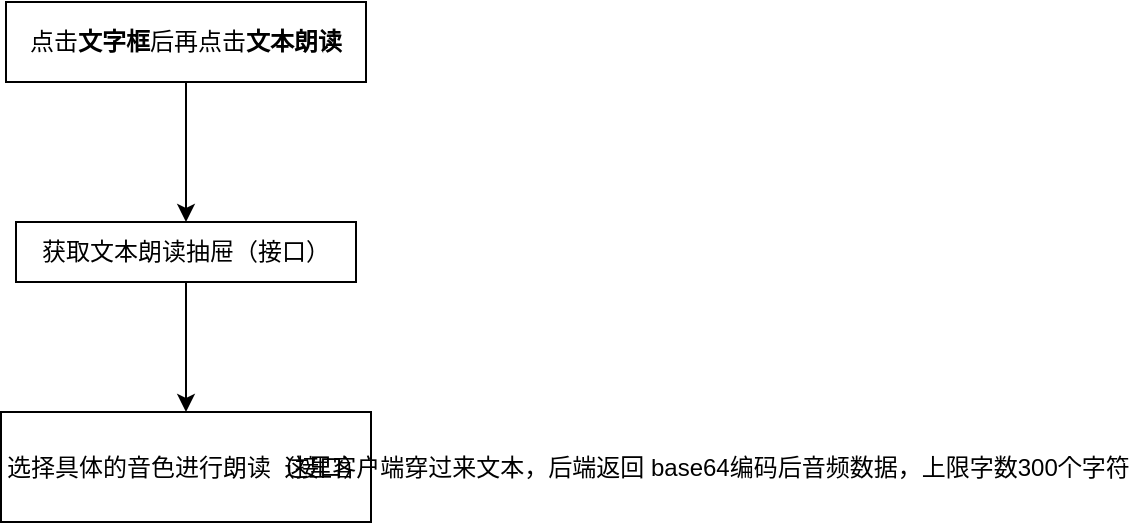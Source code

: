 <mxfile version="15.6.6" type="github">
  <diagram id="HcrCj9Fk7ENLxogsjNCR" name="Page-1">
    <mxGraphModel dx="1554" dy="756" grid="1" gridSize="10" guides="1" tooltips="1" connect="1" arrows="1" fold="1" page="1" pageScale="1" pageWidth="827" pageHeight="1169" math="0" shadow="0">
      <root>
        <mxCell id="0" />
        <mxCell id="1" parent="0" />
        <mxCell id="F0vaxULOa0Nvf2QFkF-G-5" value="" style="edgeStyle=orthogonalEdgeStyle;rounded=0;orthogonalLoop=1;jettySize=auto;html=1;fontColor=default;" edge="1" parent="1" source="F0vaxULOa0Nvf2QFkF-G-1" target="F0vaxULOa0Nvf2QFkF-G-4">
          <mxGeometry relative="1" as="geometry" />
        </mxCell>
        <mxCell id="F0vaxULOa0Nvf2QFkF-G-1" value="点击&lt;b&gt;文字框&lt;/b&gt;后再点击&lt;b&gt;文本朗读&lt;/b&gt;" style="rounded=0;whiteSpace=wrap;html=1;fillColor=default;strokeColor=default;fontColor=default;" vertex="1" parent="1">
          <mxGeometry x="210" y="190" width="180" height="40" as="geometry" />
        </mxCell>
        <mxCell id="F0vaxULOa0Nvf2QFkF-G-7" value="" style="edgeStyle=orthogonalEdgeStyle;rounded=0;orthogonalLoop=1;jettySize=auto;html=1;fontColor=default;" edge="1" parent="1" source="F0vaxULOa0Nvf2QFkF-G-4" target="F0vaxULOa0Nvf2QFkF-G-6">
          <mxGeometry relative="1" as="geometry" />
        </mxCell>
        <mxCell id="F0vaxULOa0Nvf2QFkF-G-4" value="获取文本朗读抽屉（接口）" style="whiteSpace=wrap;html=1;rounded=0;fillColor=default;strokeColor=default;fontColor=default;" vertex="1" parent="1">
          <mxGeometry x="215" y="300" width="170" height="30" as="geometry" />
        </mxCell>
        <mxCell id="F0vaxULOa0Nvf2QFkF-G-6" value="选择具体的音色进行朗读（接口）" style="whiteSpace=wrap;html=1;rounded=0;fillColor=default;strokeColor=default;fontColor=default;" vertex="1" parent="1">
          <mxGeometry x="207.5" y="395" width="185" height="55" as="geometry" />
        </mxCell>
        <mxCell id="F0vaxULOa0Nvf2QFkF-G-8" value="这里客户端穿过来文本，后端返回 base64编码后音频数据，上限字数300个字符" style="text;html=1;align=center;verticalAlign=middle;resizable=0;points=[];autosize=1;strokeColor=none;fillColor=none;fontColor=default;" vertex="1" parent="1">
          <mxGeometry x="340" y="412.5" width="440" height="20" as="geometry" />
        </mxCell>
      </root>
    </mxGraphModel>
  </diagram>
</mxfile>
